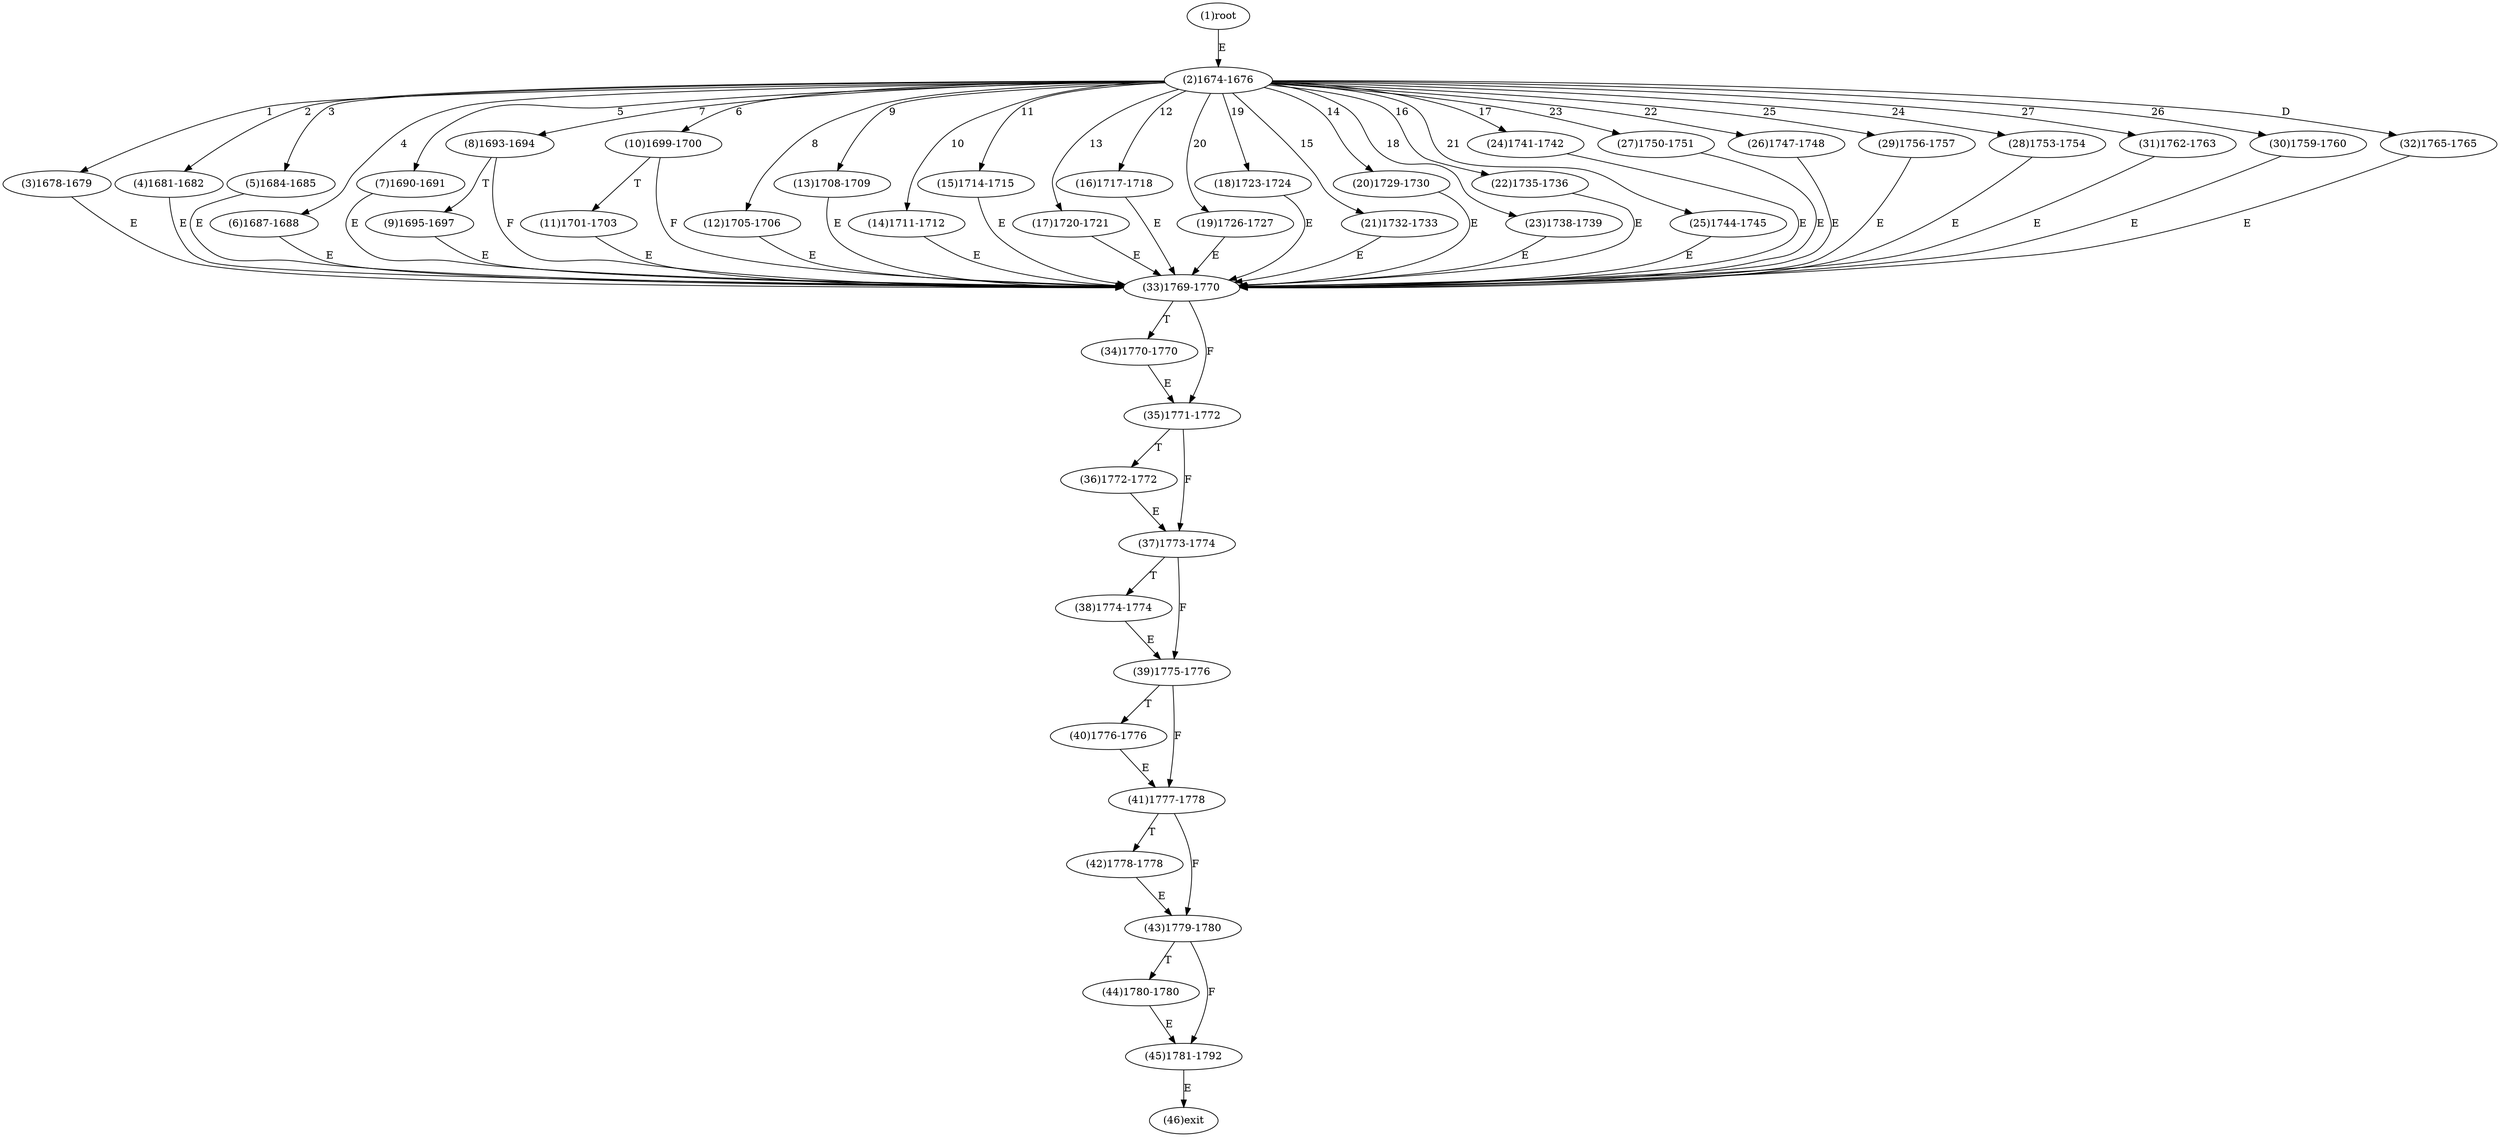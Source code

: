 digraph "" { 
1[ label="(1)root"];
2[ label="(2)1674-1676"];
3[ label="(3)1678-1679"];
4[ label="(4)1681-1682"];
5[ label="(5)1684-1685"];
6[ label="(6)1687-1688"];
7[ label="(7)1690-1691"];
8[ label="(8)1693-1694"];
9[ label="(9)1695-1697"];
10[ label="(10)1699-1700"];
11[ label="(11)1701-1703"];
12[ label="(12)1705-1706"];
13[ label="(13)1708-1709"];
14[ label="(14)1711-1712"];
15[ label="(15)1714-1715"];
17[ label="(17)1720-1721"];
16[ label="(16)1717-1718"];
19[ label="(19)1726-1727"];
18[ label="(18)1723-1724"];
21[ label="(21)1732-1733"];
20[ label="(20)1729-1730"];
23[ label="(23)1738-1739"];
22[ label="(22)1735-1736"];
25[ label="(25)1744-1745"];
24[ label="(24)1741-1742"];
27[ label="(27)1750-1751"];
26[ label="(26)1747-1748"];
29[ label="(29)1756-1757"];
28[ label="(28)1753-1754"];
31[ label="(31)1762-1763"];
30[ label="(30)1759-1760"];
34[ label="(34)1770-1770"];
35[ label="(35)1771-1772"];
32[ label="(32)1765-1765"];
33[ label="(33)1769-1770"];
38[ label="(38)1774-1774"];
39[ label="(39)1775-1776"];
36[ label="(36)1772-1772"];
37[ label="(37)1773-1774"];
42[ label="(42)1778-1778"];
43[ label="(43)1779-1780"];
40[ label="(40)1776-1776"];
41[ label="(41)1777-1778"];
46[ label="(46)exit"];
44[ label="(44)1780-1780"];
45[ label="(45)1781-1792"];
1->2[ label="E"];
2->3[ label="1"];
2->4[ label="2"];
2->5[ label="3"];
2->6[ label="4"];
2->7[ label="5"];
2->10[ label="6"];
2->8[ label="7"];
2->12[ label="8"];
2->13[ label="9"];
2->14[ label="10"];
2->15[ label="11"];
2->16[ label="12"];
2->17[ label="13"];
2->20[ label="14"];
2->21[ label="15"];
2->22[ label="16"];
2->24[ label="17"];
2->23[ label="18"];
2->18[ label="19"];
2->19[ label="20"];
2->25[ label="21"];
2->26[ label="22"];
2->27[ label="23"];
2->28[ label="24"];
2->29[ label="25"];
2->30[ label="26"];
2->31[ label="27"];
2->32[ label="D"];
3->33[ label="E"];
4->33[ label="E"];
5->33[ label="E"];
6->33[ label="E"];
7->33[ label="E"];
8->33[ label="F"];
8->9[ label="T"];
9->33[ label="E"];
10->33[ label="F"];
10->11[ label="T"];
11->33[ label="E"];
12->33[ label="E"];
13->33[ label="E"];
14->33[ label="E"];
15->33[ label="E"];
16->33[ label="E"];
17->33[ label="E"];
18->33[ label="E"];
19->33[ label="E"];
20->33[ label="E"];
21->33[ label="E"];
22->33[ label="E"];
23->33[ label="E"];
24->33[ label="E"];
25->33[ label="E"];
26->33[ label="E"];
27->33[ label="E"];
28->33[ label="E"];
29->33[ label="E"];
30->33[ label="E"];
31->33[ label="E"];
32->33[ label="E"];
33->35[ label="F"];
33->34[ label="T"];
34->35[ label="E"];
35->37[ label="F"];
35->36[ label="T"];
36->37[ label="E"];
37->39[ label="F"];
37->38[ label="T"];
38->39[ label="E"];
39->41[ label="F"];
39->40[ label="T"];
40->41[ label="E"];
41->43[ label="F"];
41->42[ label="T"];
42->43[ label="E"];
43->45[ label="F"];
43->44[ label="T"];
44->45[ label="E"];
45->46[ label="E"];
}